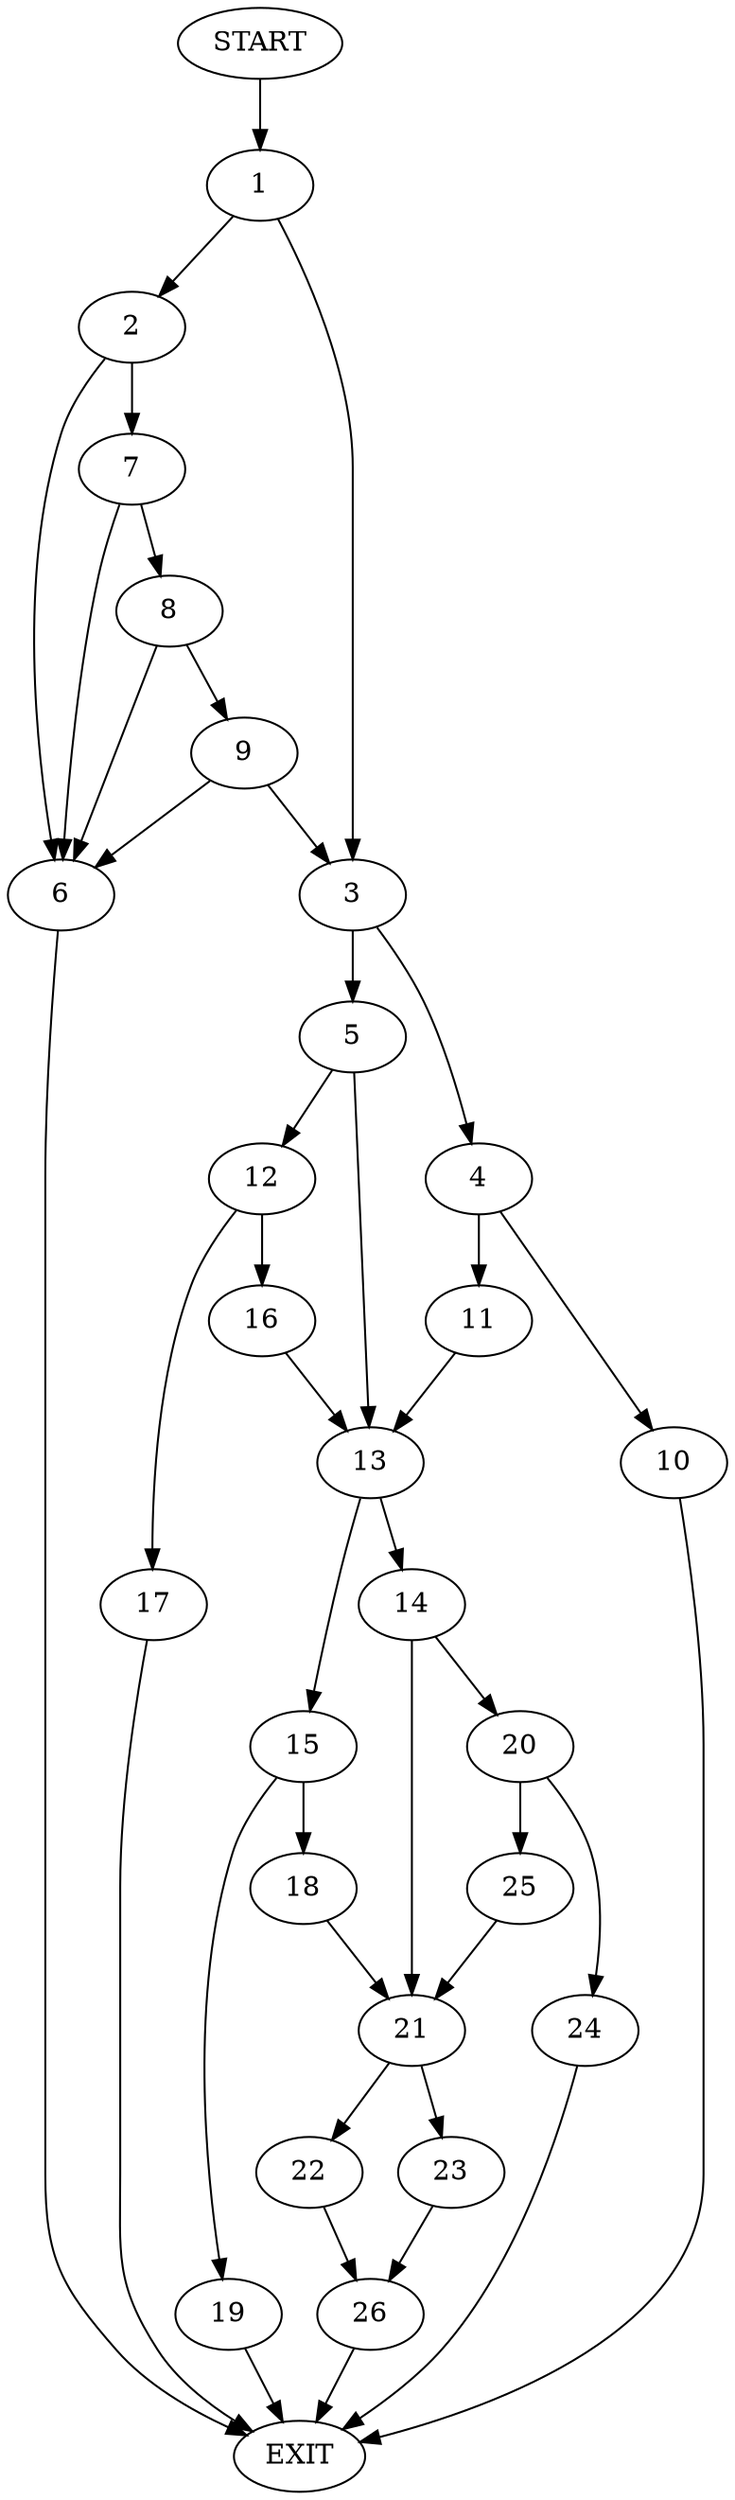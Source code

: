 digraph {
0 [label="START"]
27 [label="EXIT"]
0 -> 1
1 -> 2
1 -> 3
3 -> 4
3 -> 5
2 -> 6
2 -> 7
7 -> 6
7 -> 8
6 -> 27
8 -> 6
8 -> 9
9 -> 6
9 -> 3
4 -> 10
4 -> 11
5 -> 12
5 -> 13
10 -> 27
11 -> 13
13 -> 14
13 -> 15
12 -> 16
12 -> 17
16 -> 13
17 -> 27
15 -> 18
15 -> 19
14 -> 20
14 -> 21
19 -> 27
18 -> 21
21 -> 22
21 -> 23
20 -> 24
20 -> 25
24 -> 27
25 -> 21
23 -> 26
22 -> 26
26 -> 27
}
